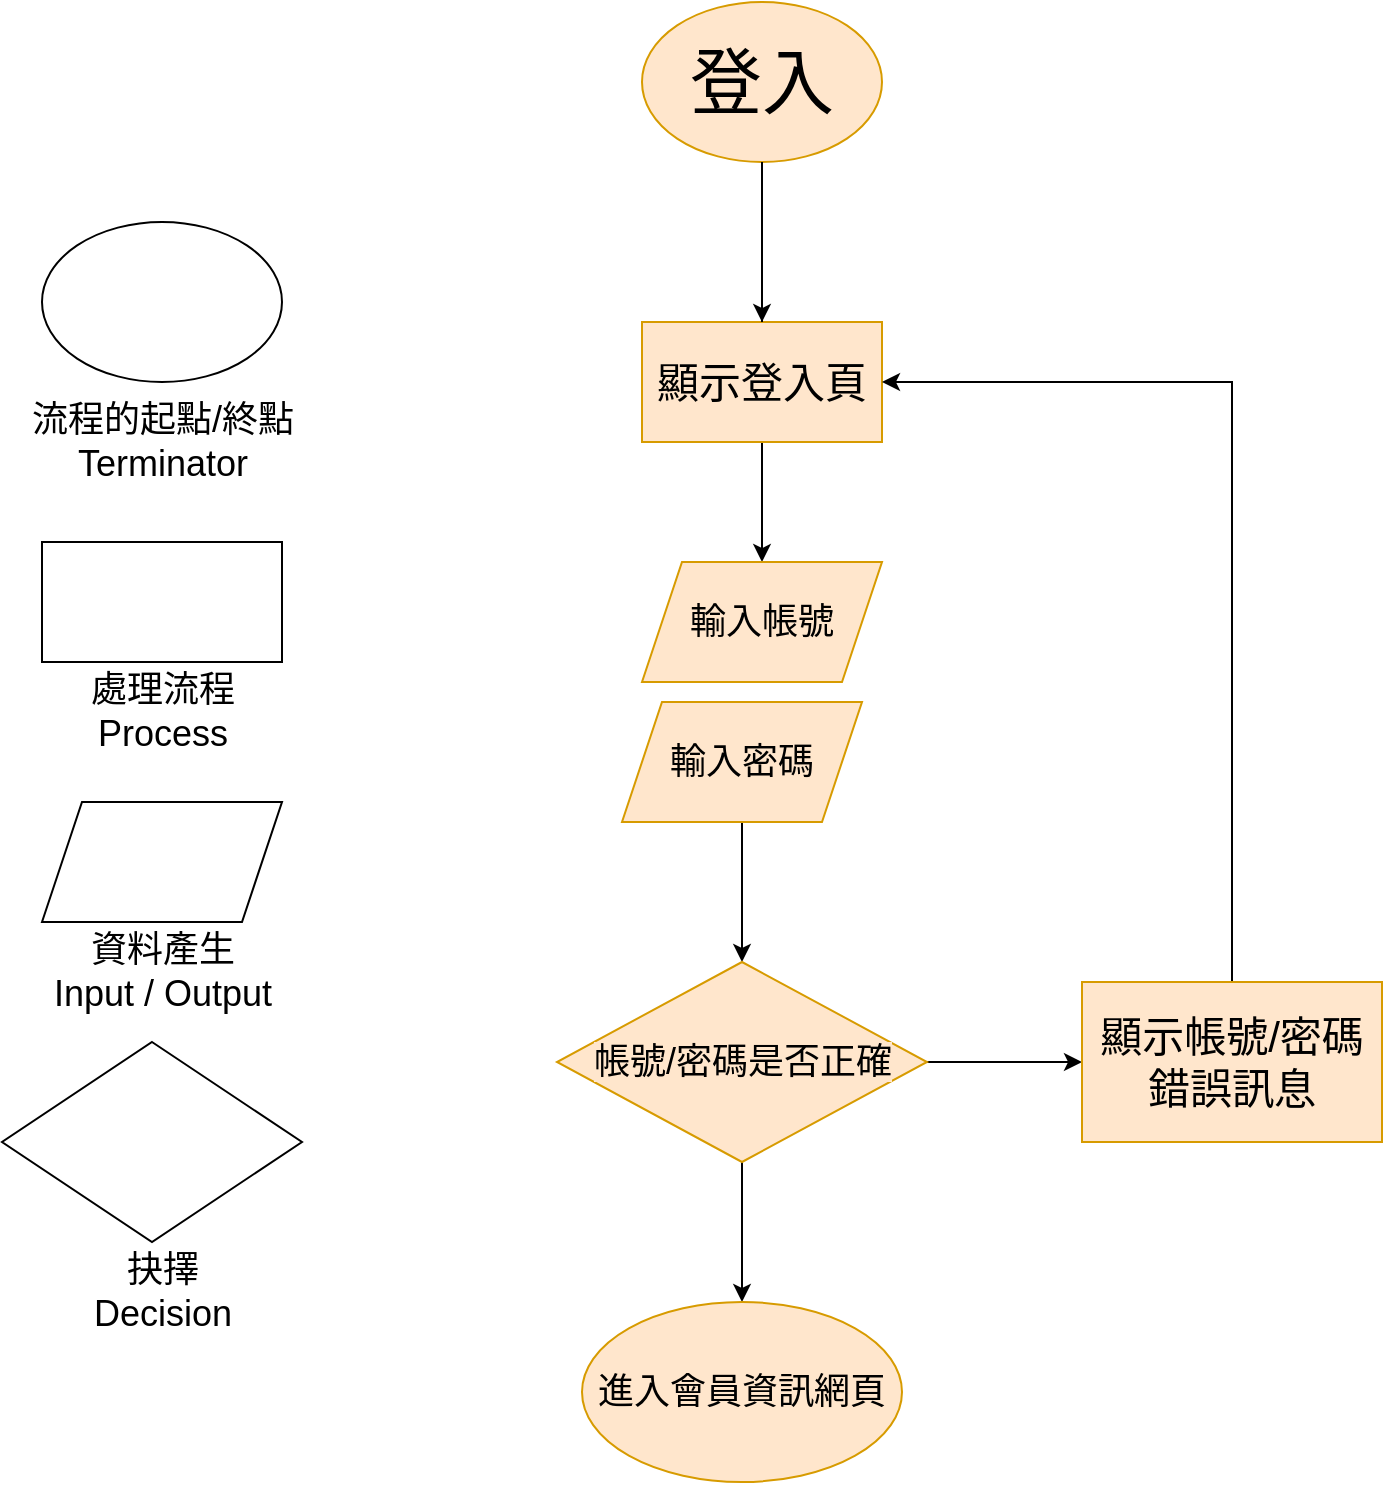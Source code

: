 <mxfile version="17.4.0" type="device"><diagram id="goJ_3CNA8Nn3QRW8nB12" name="Page-1"><mxGraphModel dx="1986" dy="1931" grid="1" gridSize="10" guides="1" tooltips="1" connect="1" arrows="1" fold="1" page="1" pageScale="1" pageWidth="827" pageHeight="1169" math="0" shadow="0"><root><mxCell id="0"/><mxCell id="1" parent="0"/><mxCell id="x044mhdXk1JlwryDFZiH-2" style="edgeStyle=orthogonalEdgeStyle;rounded=0;orthogonalLoop=1;jettySize=auto;html=1;exitX=0.5;exitY=1;exitDx=0;exitDy=0;entryX=0.5;entryY=0;entryDx=0;entryDy=0;fontSize=21;" parent="1" source="x044mhdXk1JlwryDFZiH-6" target="x044mhdXk1JlwryDFZiH-10" edge="1"><mxGeometry relative="1" as="geometry"/></mxCell><mxCell id="x044mhdXk1JlwryDFZiH-6" value="&lt;font style=&quot;font-size: 36px&quot;&gt;登入&lt;/font&gt;" style="ellipse;whiteSpace=wrap;html=1;fillColor=#ffe6cc;strokeColor=#d79b00;" parent="1" vertex="1"><mxGeometry x="-220" y="-120" width="120" height="80" as="geometry"/></mxCell><mxCell id="wKmVd6yI0gjUn8pHkrlD-3" value="" style="edgeStyle=orthogonalEdgeStyle;rounded=0;orthogonalLoop=1;jettySize=auto;html=1;exitX=0.5;exitY=1;exitDx=0;exitDy=0;entryX=0.5;entryY=0;entryDx=0;entryDy=0;fontSize=21;endArrow=none;" edge="1" parent="1" source="x044mhdXk1JlwryDFZiH-6" target="x044mhdXk1JlwryDFZiH-10"><mxGeometry relative="1" as="geometry"><mxPoint x="-180" y="70" as="sourcePoint"/><mxPoint x="440" y="460" as="targetPoint"/></mxGeometry></mxCell><mxCell id="wKmVd6yI0gjUn8pHkrlD-5" value="" style="ellipse;whiteSpace=wrap;html=1;" vertex="1" parent="1"><mxGeometry x="-520" y="-10" width="120" height="80" as="geometry"/></mxCell><mxCell id="wKmVd6yI0gjUn8pHkrlD-6" value="&lt;font&gt;&lt;font style=&quot;font-size: 18px&quot;&gt;流程的起點/終點&lt;br&gt;Terminator&lt;/font&gt;&lt;br&gt;&lt;/font&gt;" style="text;html=1;align=center;verticalAlign=middle;resizable=0;points=[];autosize=1;strokeColor=none;fillColor=none;" vertex="1" parent="1"><mxGeometry x="-535" y="80" width="150" height="40" as="geometry"/></mxCell><mxCell id="wKmVd6yI0gjUn8pHkrlD-7" value="" style="rounded=0;whiteSpace=wrap;html=1;fontSize=21;" vertex="1" parent="1"><mxGeometry x="-520" y="150" width="120" height="60" as="geometry"/></mxCell><mxCell id="wKmVd6yI0gjUn8pHkrlD-8" value="處理流程&lt;br&gt;Process" style="text;html=1;align=center;verticalAlign=middle;resizable=0;points=[];autosize=1;strokeColor=none;fillColor=none;fontSize=18;" vertex="1" parent="1"><mxGeometry x="-505" y="210" width="90" height="50" as="geometry"/></mxCell><mxCell id="wKmVd6yI0gjUn8pHkrlD-9" value="" style="shape=parallelogram;perimeter=parallelogramPerimeter;whiteSpace=wrap;html=1;fixedSize=1;fontSize=18;" vertex="1" parent="1"><mxGeometry x="-520" y="280" width="120" height="60" as="geometry"/></mxCell><mxCell id="wKmVd6yI0gjUn8pHkrlD-10" value="資料產生&lt;br&gt;Input / Output" style="text;html=1;align=center;verticalAlign=middle;resizable=0;points=[];autosize=1;strokeColor=none;fillColor=none;fontSize=18;" vertex="1" parent="1"><mxGeometry x="-520" y="340" width="120" height="50" as="geometry"/></mxCell><mxCell id="wKmVd6yI0gjUn8pHkrlD-17" style="edgeStyle=orthogonalEdgeStyle;rounded=0;orthogonalLoop=1;jettySize=auto;html=1;exitX=0.5;exitY=1;exitDx=0;exitDy=0;fontSize=18;" edge="1" parent="1" source="x044mhdXk1JlwryDFZiH-10" target="wKmVd6yI0gjUn8pHkrlD-15"><mxGeometry relative="1" as="geometry"/></mxCell><mxCell id="x044mhdXk1JlwryDFZiH-10" value="顯示登入頁" style="rounded=0;whiteSpace=wrap;html=1;fontSize=21;fillColor=#ffe6cc;strokeColor=#d79b00;" parent="1" vertex="1"><mxGeometry x="-220" y="40" width="120" height="60" as="geometry"/></mxCell><mxCell id="wKmVd6yI0gjUn8pHkrlD-12" value="" style="edgeStyle=orthogonalEdgeStyle;rounded=0;orthogonalLoop=1;jettySize=auto;html=1;exitX=0.5;exitY=1;exitDx=0;exitDy=0;entryX=0.5;entryY=0;entryDx=0;entryDy=0;fontSize=21;endArrow=none;" edge="1" parent="1" source="x044mhdXk1JlwryDFZiH-6" target="x044mhdXk1JlwryDFZiH-10"><mxGeometry relative="1" as="geometry"><mxPoint x="-180" y="-40" as="sourcePoint"/><mxPoint x="-220" y="470" as="targetPoint"/></mxGeometry></mxCell><mxCell id="wKmVd6yI0gjUn8pHkrlD-13" value="" style="rhombus;whiteSpace=wrap;html=1;fontSize=18;" vertex="1" parent="1"><mxGeometry x="-540" y="400" width="150" height="100" as="geometry"/></mxCell><mxCell id="wKmVd6yI0gjUn8pHkrlD-14" value="抉擇&lt;br&gt;Decision" style="text;html=1;align=center;verticalAlign=middle;resizable=0;points=[];autosize=1;strokeColor=none;fillColor=none;fontSize=18;" vertex="1" parent="1"><mxGeometry x="-500" y="500" width="80" height="50" as="geometry"/></mxCell><mxCell id="wKmVd6yI0gjUn8pHkrlD-15" value="輸入帳號" style="shape=parallelogram;perimeter=parallelogramPerimeter;whiteSpace=wrap;html=1;fixedSize=1;fontSize=18;fillColor=#ffe6cc;strokeColor=#d79b00;" vertex="1" parent="1"><mxGeometry x="-220" y="160" width="120" height="60" as="geometry"/></mxCell><mxCell id="wKmVd6yI0gjUn8pHkrlD-19" style="edgeStyle=orthogonalEdgeStyle;rounded=0;orthogonalLoop=1;jettySize=auto;html=1;exitX=0.5;exitY=1;exitDx=0;exitDy=0;entryX=0.5;entryY=0;entryDx=0;entryDy=0;fontSize=18;" edge="1" parent="1" source="wKmVd6yI0gjUn8pHkrlD-16" target="wKmVd6yI0gjUn8pHkrlD-18"><mxGeometry relative="1" as="geometry"/></mxCell><mxCell id="wKmVd6yI0gjUn8pHkrlD-16" value="輸入密碼" style="shape=parallelogram;perimeter=parallelogramPerimeter;whiteSpace=wrap;html=1;fixedSize=1;fontSize=18;fillColor=#ffe6cc;strokeColor=#d79b00;" vertex="1" parent="1"><mxGeometry x="-230" y="230" width="120" height="60" as="geometry"/></mxCell><mxCell id="wKmVd6yI0gjUn8pHkrlD-21" style="edgeStyle=orthogonalEdgeStyle;rounded=0;orthogonalLoop=1;jettySize=auto;html=1;exitX=0.5;exitY=1;exitDx=0;exitDy=0;entryX=0.5;entryY=0;entryDx=0;entryDy=0;fontSize=18;" edge="1" parent="1" source="wKmVd6yI0gjUn8pHkrlD-18" target="wKmVd6yI0gjUn8pHkrlD-20"><mxGeometry relative="1" as="geometry"/></mxCell><mxCell id="wKmVd6yI0gjUn8pHkrlD-23" style="edgeStyle=orthogonalEdgeStyle;rounded=0;orthogonalLoop=1;jettySize=auto;html=1;exitX=1;exitY=0.5;exitDx=0;exitDy=0;entryX=0;entryY=0.5;entryDx=0;entryDy=0;fontSize=18;" edge="1" parent="1" source="wKmVd6yI0gjUn8pHkrlD-18" target="wKmVd6yI0gjUn8pHkrlD-22"><mxGeometry relative="1" as="geometry"/></mxCell><mxCell id="wKmVd6yI0gjUn8pHkrlD-18" value="&#10;&#10;&lt;span style=&quot;color: rgb(0, 0, 0); font-family: helvetica; font-size: 18px; font-style: normal; font-weight: 400; letter-spacing: normal; text-align: center; text-indent: 0px; text-transform: none; word-spacing: 0px; background-color: rgb(255, 230, 204); display: inline; float: none;&quot;&gt;帳號/密碼是否正確&lt;/span&gt;&#10;&#10;" style="rhombus;whiteSpace=wrap;html=1;fontSize=18;fillColor=#ffe6cc;strokeColor=#d79b00;rotation=0;" vertex="1" parent="1"><mxGeometry x="-262.5" y="360" width="185" height="100" as="geometry"/></mxCell><mxCell id="wKmVd6yI0gjUn8pHkrlD-20" value="進入會員資訊網頁" style="ellipse;whiteSpace=wrap;html=1;fontSize=18;fillColor=#ffe6cc;strokeColor=#d79b00;" vertex="1" parent="1"><mxGeometry x="-250" y="530" width="160" height="90" as="geometry"/></mxCell><mxCell id="wKmVd6yI0gjUn8pHkrlD-24" style="edgeStyle=orthogonalEdgeStyle;rounded=0;orthogonalLoop=1;jettySize=auto;html=1;exitX=0.5;exitY=0;exitDx=0;exitDy=0;entryX=1;entryY=0.5;entryDx=0;entryDy=0;fontSize=18;" edge="1" parent="1" source="wKmVd6yI0gjUn8pHkrlD-22" target="x044mhdXk1JlwryDFZiH-10"><mxGeometry relative="1" as="geometry"/></mxCell><mxCell id="wKmVd6yI0gjUn8pHkrlD-22" value="顯示帳號/密碼錯誤訊息" style="rounded=0;whiteSpace=wrap;html=1;fontSize=21;fillColor=#ffe6cc;strokeColor=#d79b00;" vertex="1" parent="1"><mxGeometry y="370" width="150" height="80" as="geometry"/></mxCell></root></mxGraphModel></diagram></mxfile>